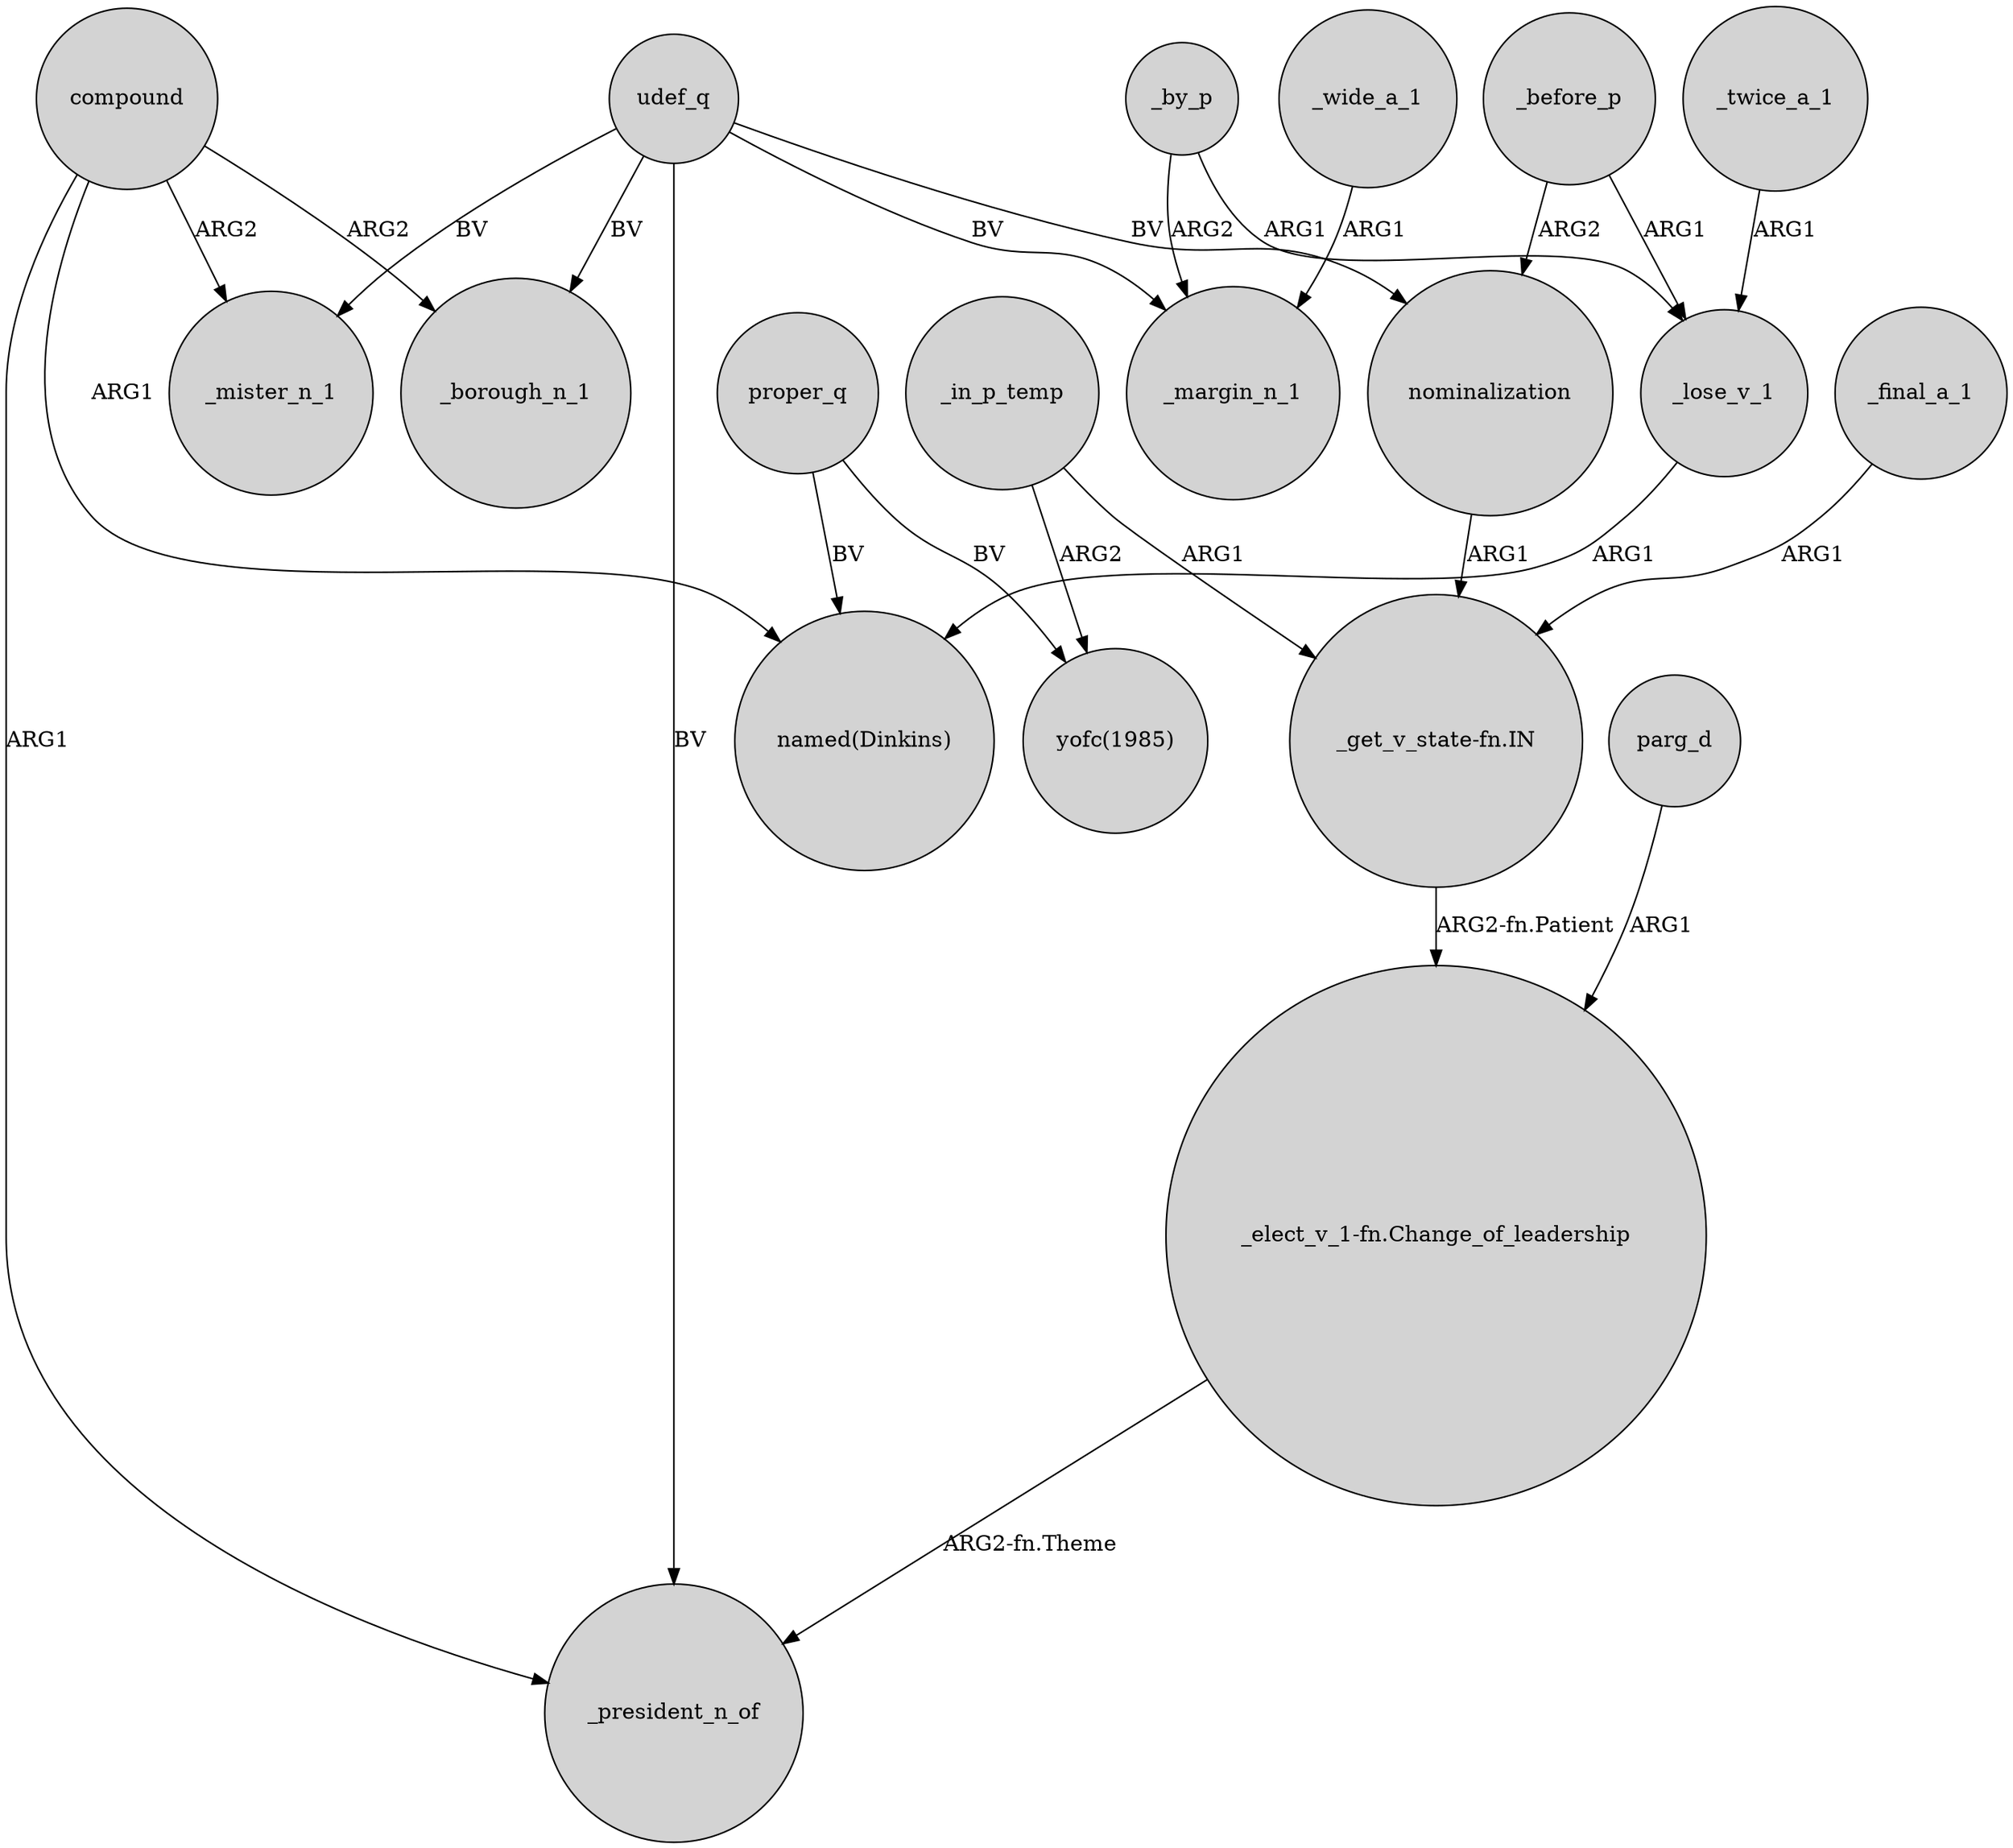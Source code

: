 digraph {
	node [shape=circle style=filled]
	compound -> _borough_n_1 [label=ARG2]
	compound -> _mister_n_1 [label=ARG2]
	_before_p -> _lose_v_1 [label=ARG1]
	udef_q -> _margin_n_1 [label=BV]
	_by_p -> _margin_n_1 [label=ARG2]
	"_get_v_state-fn.IN" -> "_elect_v_1-fn.Change_of_leadership" [label="ARG2-fn.Patient"]
	"_elect_v_1-fn.Change_of_leadership" -> _president_n_of [label="ARG2-fn.Theme"]
	udef_q -> _mister_n_1 [label=BV]
	_wide_a_1 -> _margin_n_1 [label=ARG1]
	_before_p -> nominalization [label=ARG2]
	parg_d -> "_elect_v_1-fn.Change_of_leadership" [label=ARG1]
	compound -> "named(Dinkins)" [label=ARG1]
	compound -> _president_n_of [label=ARG1]
	udef_q -> _president_n_of [label=BV]
	_final_a_1 -> "_get_v_state-fn.IN" [label=ARG1]
	nominalization -> "_get_v_state-fn.IN" [label=ARG1]
	_in_p_temp -> "yofc(1985)" [label=ARG2]
	udef_q -> nominalization [label=BV]
	proper_q -> "yofc(1985)" [label=BV]
	_lose_v_1 -> "named(Dinkins)" [label=ARG1]
	_twice_a_1 -> _lose_v_1 [label=ARG1]
	_by_p -> _lose_v_1 [label=ARG1]
	_in_p_temp -> "_get_v_state-fn.IN" [label=ARG1]
	proper_q -> "named(Dinkins)" [label=BV]
	udef_q -> _borough_n_1 [label=BV]
}
